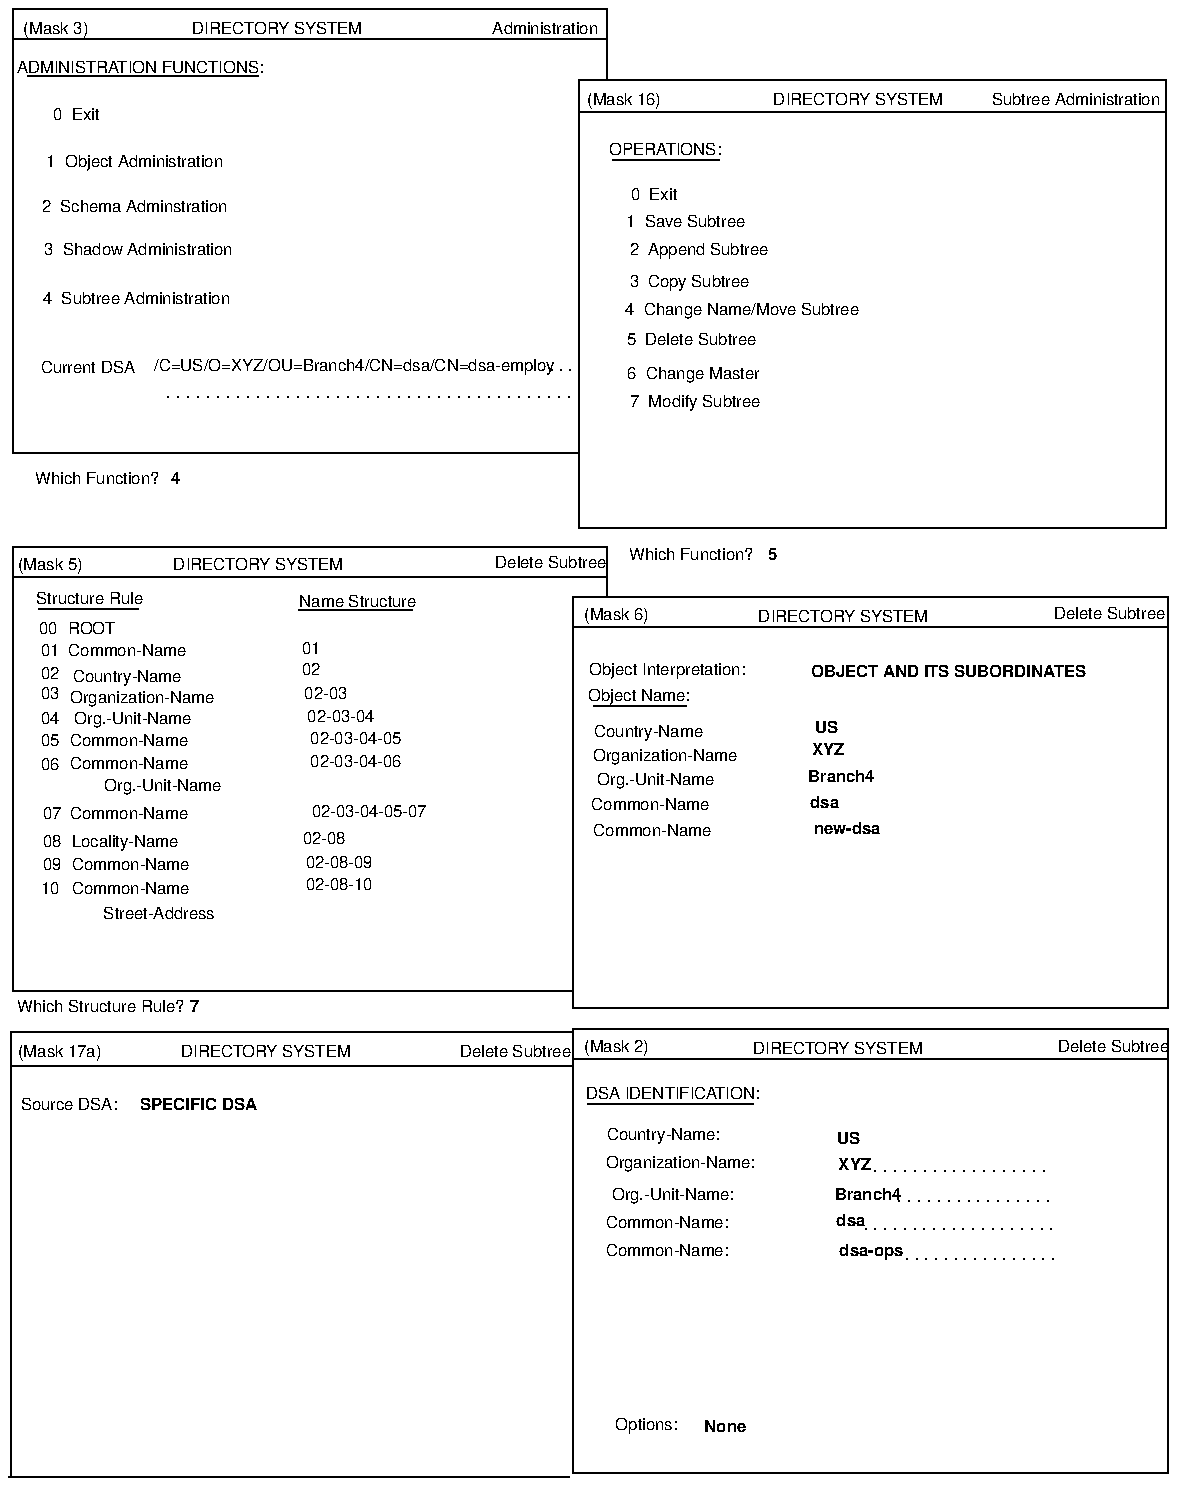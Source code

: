 ...\" @OSF_COPYRIGHT@
...\" COPYRIGHT NOTICE
...\" Copyright (c) 1990, 1991, 1992, 1993, 1994 Open Software Foundation, Inc.
...\" ALL RIGHTS RESERVED (DCE).  See the file named COPYRIGHT.DCE for
...\" the full copyright text.
...\" 
...\" HISTORY
...\" $Log: fig23.deletesubtreeop.pic,v $
...\" Revision 1.1.2.1  1994/08/04  21:03:24  hal
...\" 	Create DCE GDS Admin Gd & Ref from GDS parts of Adm Gd & Cmd Ref; fix log
...\" 	[1994/08/04  20:39:25  hal]
...\"
...\" 	Create DCE GDS Admin Gd & Ref from GDS parts of Adm Gd & Cmd Ref; fix log leaders if needed
...\"
...\" 	Creating GDS Admin Gd & Ref from Admin book.extended, Cmd Ref
...\"
...\" Revision 1.1.4.3  1994/06/13  18:00:47  devobj
...\" 	cr10872 - fix copyright
...\" 	[1994/06/13  17:59:45  devobj]
...\" 
...\" Revision 1.1.4.2  1993/08/12  17:23:55  buckler
...\" 	{edit, R1.0.2}
...\" 	Prentice-Hall editorial changes.
...\" 	[1993/08/12  17:09:55  buckler]
...\" 
...\" Revision 1.1.2.4  1993/02/26  19:24:23  rnollman
...\" 	last change for final draft
...\" 	[1993/02/26  19:23:48  rnollman]
...\" 
...\" Revision 1.1.2.3  1993/02/20  17:34:38  rnollman
...\" 	fixed for final draft
...\" 	[1993/02/20  17:34:13  rnollman]
...\" 
...\" Revision 1.1.2.2  1993/02/15  23:50:05  rnollman
...\" 	new figure
...\" 	[1993/02/15  23:49:37  rnollman]
...\" 
...\" $EndLog$
.PS
scale = 106.667
"\fH\s6Organization-Name\s0\fP"  at 71, 416
"\fH\s6Common-Name\s0\fP"  at 64, 393
"\fH\s6Org.-Unit-Name\s0\fP"  at 66, 405
"\fH\s6Country-Name\s0\fP"  at 63, 427
"\fH\s6Common-Name\s0\fP"  at 63, 441
"\fH\s6ROOT\s0\fP"  at 44, 453
"\fH\s600\s0\fP"  at 21, 453
line   from 16, 463 \
	to 69, 463 
"\fH\s6Structure Rule\s0\fP"  at 43, 469
line   from 155, 462 \
	to 215, 462 
"\fH\s6Name Structure\s0\fP"  at 186, 467
"\f(HB\s6SPECIFIC DSA\s0\fP"  at 101, 199
"\fH\s6Source DSA:\s0\fP"  at 32, 199
"\fH\s6Subtree Administration\s0\fP"  at 569, 735
"\fH\s6DIRECTORY SYSTEM\s0\fP"  at 445, 459
"\fH\s6DIRECTORY SYSTEM\s0\fP"  at 133, 487
"\fH\s6DIRECTORY SYSTEM\s0\fP"  at 137, 227
line   from 0, 0 \
	to 299, 0 
line   from 1, 237 \
	to 1, 0 
line   from 2, 237 \
	to 301, 237 
"\f(HB\s64\s0\fP"  at 89, 533
"\fH\s6(Mask 16)\s0\fP"  at 328, 735
"\fH\s67  Modify Subtree\s0\fP"  at 366, 574
"\fH\s66  Change Master\s0\fP"  at 365, 589
"\fH\s65  Delete Subtree\s0\fP"  at 364, 607
"\fH\s64  Change Name/Move Subtree\s0\fP"  at 391, 623
"\fH\s63  Copy Subtree\s0\fP"  at 363, 638
"\fH\s61  Save Subtree\s0\fP"  at 361, 670
"\fH\s62  Append Subtree\s0\fP"  at 368, 655
line   from 304, 728 \
	to 617, 728 
line  dotted from 479, 116 \
	to 557, 116 
line  dotted from 457, 132 \
	to 556, 132 
line  dotted from 475, 147 \
	to 554, 147 
line  dotted from 462, 163 \
	to 552, 163 
"\f(HB\s6dsa-ops\s0\fP"  at 460, 121
"\f(HB\s6dsa\s0\fP"  at 449, 137
"\f(HB\s6Branch4\s0\fP"  at 458, 151
"\f(HB\s6XYZ\s0\fP"  at 451, 167
"\f(HB\s6US\s0\fP"  at 448, 181
"\f(HB\s6None\s0\fP"  at 382, 27
"\fH\s6Options:\s0\fP"  at 340, 28
"\fH\s6Common-Name:\s0\fP"  at 351, 121
"\fH\s6Common-Name:\s0\fP"  at 351, 136
"\fH\s6Org.-Unit-Name:\s0\fP"  at 354, 151
"\fH\s6Organization-Name:\s0\fP"  at 358, 168
"\fH\s6Country-Name:\s0\fP"  at 349, 183
line   from 309, 199 \
	to 397, 199 
"\fH\s6DSA IDENTIFICATION:\s0\fP"  at 354, 205
line   from 301, 239 \
	to 301, 2 
"\fH\s6(Mask 2)\s0\fP"  at 324, 230
line   from 302, 239 \
	to 618, 239 
line   from 302, 239 \
	to 618, 239 
"\fH\s6DIRECTORY SYSTEM\s0\fP"  at 442, 229
line   from 301, 223 \
	to 618, 223 
line   from 301, 2 \
	to 618, 2 
line   from 301, 2 \
	to 618, 2 
line   from 618, 239 \
	to 618, 2 
line   from 301, 239 \
	to 301, 2 
line   from 301, 223 \
	to 618, 223 
"\fH\s6DIRECTORY SYSTEM\s0\fP"  at 442, 229
"\fH\s6DIRECTORY SYSTEM\s0\fP"  at 442, 229
line   from 302, 239 \
	to 618, 239 
line   from 301, 239 \
	to 301, 2 
line   from 618, 239 \
	to 618, 2 
line   from 301, 2 \
	to 618, 2 
line   from 301, 2 \
	to 618, 2 
"\fH\s6DIRECTORY SYSTEM\s0\fP"  at 442, 229
line   from 302, 239 \
	to 560, 239 
line   from 301, 223 \
	to 560, 223 
line   from 618, 219 \
	to 618, 2 
line   from 301, 223 \
	to 618, 223 
line  dotted from 85, 576 \
	to 304, 576 
line  dotted from 285, 590 \
	to 304, 590 
"\fH\s6/C=US/O=XYZ/OU=Branch4/CN=dsa/CN=dsa-employ\s0\fP"  at 184, 593
"\fH\s64  Subtree Administration\s0\fP"  at 68, 629
"\fH\s63  Shadow Administration\s0\fP"  at 69, 655
"\fH\s62  Schema Adminstration\s0\fP"  at 67, 678
"\fH\s61  Object Administration\s0\fP"  at 67, 702
"\fH\s60  Exit\s0\fP"  at 36, 727
"\fH\s6Current DSA\s0\fP"  at 42, 592
"\fH\s6(Mask 6)\s0\fP"  at 324, 460
line   from 312, 411 \
	to 361, 411 
"\fH\s6Object Interpretation:\s0\fP"  at 351, 431
"\f(HB\s67\s0\fP"  at 99, 251
"\fH\s6Which Structure Rule?\s0\fP"  at 49, 251
"\fH\s606\s0\fP"  at 22, 380
"\fH\s605\s0\fP"  at 22, 393
"\fH\s604\s0\fP"  at 22, 405
"\fH\s603\s0\fP"  at 22, 418
"\fH\s602\s0\fP"  at 22, 429
"\fH\s601\s0\fP"  at 22, 441
line   from 319, 496 \
	to 319, 474 
"\fH\s6Object Name:\s0\fP"  at 336, 417
"\fH\s6Object Name:\s0\fP"  at 336, 417
line   from 319, 496 \
	to 319, 469 
line   from 2, 259 \
	to 301, 259 
line   from 2, 496 \
	to 2, 259 
line   from 2, 259 \
	to 263, 259 
line   from 302, 469 \
	to 618, 469 
line   from 618, 469 \
	to 618, 447 
line   from 301, 453 \
	to 618, 453 
line   from 301, 453 \
	to 618, 453 
line   from 302, 469 \
	to 618, 469 
"\fH\s6(Mask 3)\s0\fP"  at 25, 773
"\fH\s6ADMINISTRATION FUNCTIONS:\s0\fP"  at 70, 752
line   from 10, 747 \
	to 133, 747 
"\fH\s6Administration\s0\fP"  at 286, 773
line   from 3, 783 \
	to 319, 783 
"\fH\s6DIRECTORY SYSTEM\s0\fP"  at 143, 773
line   from 2, 767 \
	to 319, 767 
line   from 2, 783 \
	to 2, 546 
"\fH\s6\s0\fP"  at 277, 604
"\fH\s6Which Function?\s0\fP"  at 47, 533
line   from 3, 496 \
	to 319, 496 
line   from 2, 480 \
	to 319, 480 
line   from 2, 480 \
	to 319, 480 
line   from 3, 496 \
	to 319, 496 
box  wid 313 ht 239 at 460.5, 625.5
"\fH\s6DIRECTORY SYSTEM\s0\fP"  at 453, 735
line   from 319, 783 \
	to 319, 745 
line   from 2, 546 \
	to 304, 546 
"\fH\s6OPERATIONS:\s0\fP"  at 350, 708
line   from 322, 702 \
	to 379, 702 
"\fH\s60  Exit\s0\fP"  at 344, 684
"\fH\s6Which Function?\s0\fP"  at 364, 492
"\fH\s6(Mask 5)\s0\fP"  at 22, 487
line   from 2, 496 \
	to 2, 259 
line   from 302, 250 \
	to 618, 250 
line   from 301, 469 \
	to 301, 250 
line   from 618, 469 \
	to 618, 250 
line   from 2, 219 \
	to 301, 219 
"\fH\s6(Mask 17a)\s0\fP"  at 27, 227
"\fH\s6Common-Name\s0\fP"  at 64, 381
"\fH\s610\s0\fP"  at 22, 314
"\fH\s609\s0\fP"  at 23, 327
"\fH\s608\s0\fP"  at 23, 339
"\fH\s607\s0\fP"  at 23, 354
"\fH\s6Org.-Unit-Name\s0\fP"  at 82, 369
"\fH\s6Common-Name\s0\fP"  at 64, 354
"\fH\s6Locality-Name\s0\fP"  at 62, 339
"\fH\s6Common-Name\s0\fP"  at 65, 327
"\fH\s6Common-Name\s0\fP"  at 65, 314
"\fH\s6Street-Address\s0\fP"  at 80, 301
"\fH\s601\s0\fP"  at 161, 442
line   from 301, 239 \
	to 301, 2 
"\fH\s602\s0\fP"  at 161, 431
"\fH\s602-03\s0\fP"  at 169, 418
"\fH\s602-03-04\s0\fP"  at 177, 406
"\fH\s602-03-04-05\s0\fP"  at 185, 394
"\fH\s602-03-04-06\s0\fP"  at 185, 382
"\fH\s602-03-04-05-07\s0\fP"  at 192, 355
"\fH\s602-08\s0\fP"  at 168, 341
"\fH\s602-08-09\s0\fP"  at 176, 328
"\fH\s602-08-10\s0\fP"  at 176, 316
"\fH\s6Common-Name\s0\fP"  at 342, 359
"\fH\s6Common-Name\s0\fP"  at 343, 345
"\fH\s6Org.-Unit-Name\s0\fP"  at 345, 372
"\fH\s6Organization-Name\s0\fP"  at 350, 385
"\fH\s6Country-Name\s0\fP"  at 341, 398
"\f(HB\s6US\s0\fP"  at 436, 400
"\f(HB\s6XYZ\s0\fP"  at 437, 388
"\f(HB\s6Branch4\s0\fP"  at 444, 374
"\f(HB\s6dsa\s0\fP"  at 435, 360
"\f(HB\s6new-dsa\s0\fP"  at 447, 346
"\f(HB\s65\s0\fP"  at 407, 492
"\fH\s6Delete Subtree\s0\fP"  at 289, 488
"\fH\s6Delete Subtree\s0\fP"  at 587, 461
"\fH\s6Delete Subtree\s0\fP"  at 270, 227
"\fH\s6Delete Subtree\s0\fP"  at 589, 230
"\f(HB\s6OBJECT AND ITS SUBORDINATES\s0\fP"  at 501, 430
.PE
